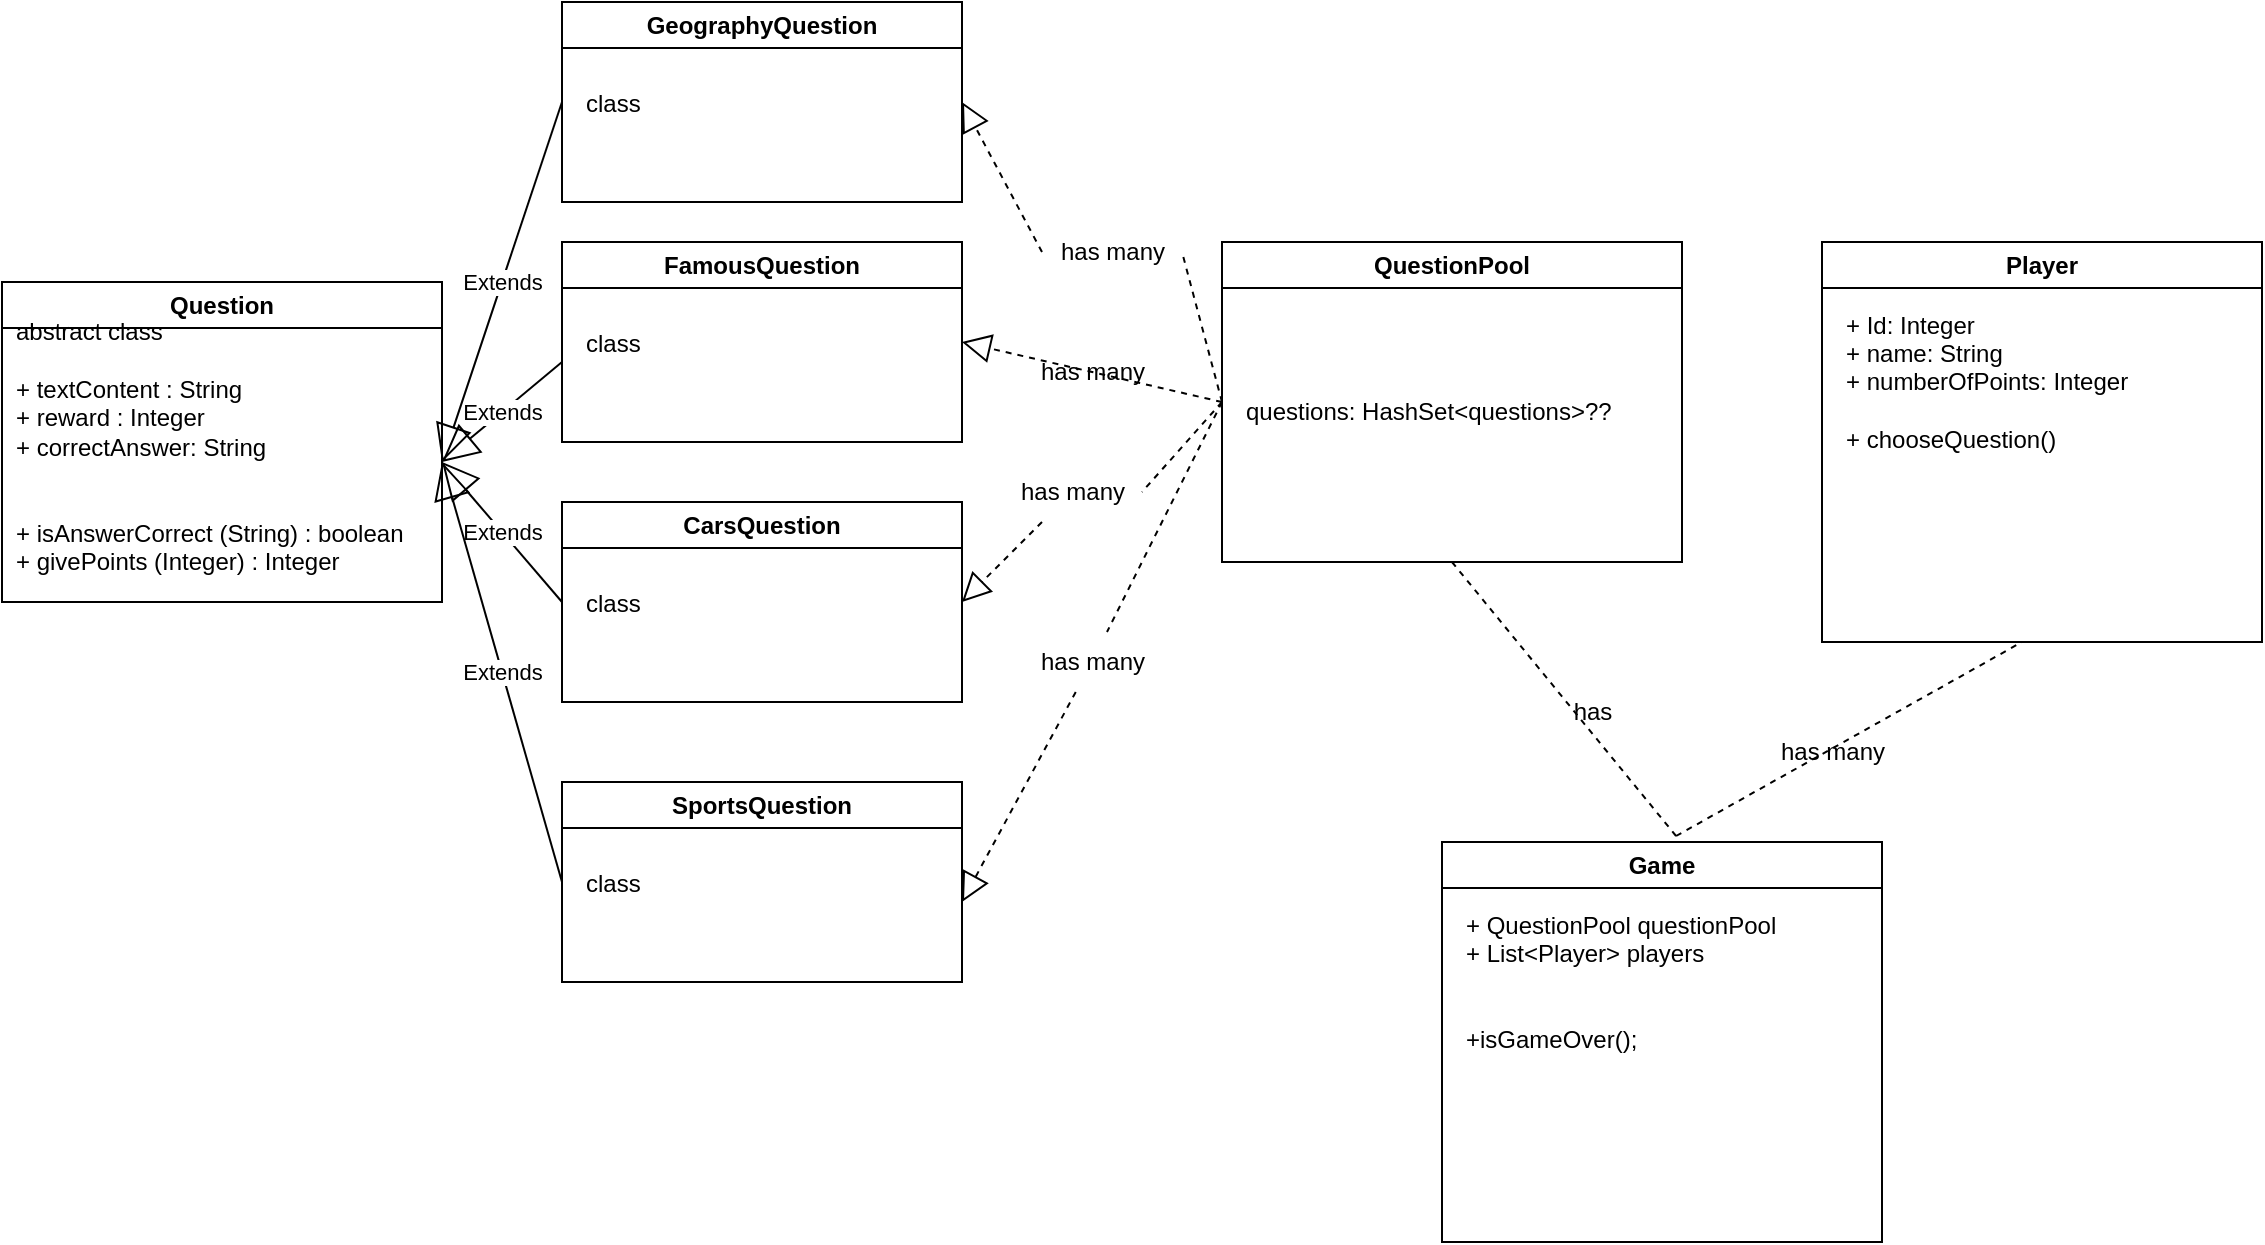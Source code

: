 <mxfile version="20.2.3" type="github">
  <diagram id="AeE6Nd4IQf6WGozorrTW" name="Strona-1">
    <mxGraphModel dx="2310" dy="707" grid="1" gridSize="10" guides="1" tooltips="1" connect="1" arrows="1" fold="1" page="1" pageScale="1" pageWidth="827" pageHeight="1169" math="0" shadow="0">
      <root>
        <mxCell id="0" />
        <mxCell id="1" parent="0" />
        <mxCell id="wFr8V85VXoPT2cil2DmJ-18" value="Question" style="swimlane;whiteSpace=wrap;html=1;" parent="1" vertex="1">
          <mxGeometry x="-110" y="300" width="220" height="160" as="geometry" />
        </mxCell>
        <mxCell id="wFr8V85VXoPT2cil2DmJ-19" value="&lt;div&gt;&lt;br&gt;&lt;/div&gt;&lt;div&gt;abstract class&lt;br&gt;&lt;/div&gt;&lt;div&gt;&lt;br&gt;&lt;/div&gt;&lt;div&gt;+ textContent : String&lt;/div&gt;&lt;div&gt;+ reward : Integer&lt;/div&gt;&lt;div&gt;+ correctAnswer: String&lt;/div&gt;&lt;div&gt;&lt;br&gt;&lt;/div&gt;&lt;div&gt;&lt;br&gt;&lt;/div&gt;&lt;div&gt;+ isAnswerCorrect (String) : boolean&lt;/div&gt;&lt;div&gt;+ givePoints (Integer) : Integer&lt;br&gt;&lt;/div&gt;" style="text;html=1;align=left;verticalAlign=middle;resizable=0;points=[];autosize=1;strokeColor=none;fillColor=none;" parent="wFr8V85VXoPT2cil2DmJ-18" vertex="1">
          <mxGeometry x="5" y="-5" width="210" height="160" as="geometry" />
        </mxCell>
        <mxCell id="wFr8V85VXoPT2cil2DmJ-20" value="Player" style="swimlane;whiteSpace=wrap;html=1;" parent="1" vertex="1">
          <mxGeometry x="800" y="280" width="220" height="200" as="geometry" />
        </mxCell>
        <mxCell id="wFr8V85VXoPT2cil2DmJ-21" value="+ Id: Integer&lt;br&gt;+ name: String&lt;br&gt;&lt;div&gt;+ numberOfPoints: Integer&lt;/div&gt;&lt;div&gt;&lt;br&gt;&lt;/div&gt;&lt;div&gt;+ chooseQuestion()&lt;br&gt;&lt;/div&gt;" style="text;html=1;align=left;verticalAlign=middle;resizable=0;points=[];autosize=1;strokeColor=none;fillColor=none;" parent="wFr8V85VXoPT2cil2DmJ-20" vertex="1">
          <mxGeometry x="10" y="25" width="160" height="90" as="geometry" />
        </mxCell>
        <mxCell id="Sc2ZBp0-1doToBb72kau-2" value="GeographyQuestion" style="swimlane;whiteSpace=wrap;html=1;" vertex="1" parent="1">
          <mxGeometry x="170" y="160" width="200" height="100" as="geometry" />
        </mxCell>
        <mxCell id="Sc2ZBp0-1doToBb72kau-3" value="&lt;div&gt;class&lt;br&gt;&lt;/div&gt;&lt;div&gt;&lt;br&gt;&lt;/div&gt;&lt;div&gt;&amp;nbsp;&lt;br&gt;&lt;/div&gt;" style="text;html=1;align=left;verticalAlign=middle;resizable=0;points=[];autosize=1;strokeColor=none;fillColor=none;" vertex="1" parent="Sc2ZBp0-1doToBb72kau-2">
          <mxGeometry x="10" y="35" width="50" height="60" as="geometry" />
        </mxCell>
        <mxCell id="Sc2ZBp0-1doToBb72kau-4" value="FamousQuestion" style="swimlane;whiteSpace=wrap;html=1;" vertex="1" parent="1">
          <mxGeometry x="170" y="280" width="200" height="100" as="geometry" />
        </mxCell>
        <mxCell id="Sc2ZBp0-1doToBb72kau-5" value="&lt;div&gt;class&lt;br&gt;&lt;/div&gt;&lt;div&gt;&lt;br&gt;&lt;/div&gt;&lt;div&gt;&amp;nbsp;&lt;br&gt;&lt;/div&gt;" style="text;html=1;align=left;verticalAlign=middle;resizable=0;points=[];autosize=1;strokeColor=none;fillColor=none;" vertex="1" parent="Sc2ZBp0-1doToBb72kau-4">
          <mxGeometry x="10" y="35" width="50" height="60" as="geometry" />
        </mxCell>
        <mxCell id="Sc2ZBp0-1doToBb72kau-6" value="CarsQuestion" style="swimlane;whiteSpace=wrap;html=1;" vertex="1" parent="1">
          <mxGeometry x="170" y="410" width="200" height="100" as="geometry" />
        </mxCell>
        <mxCell id="Sc2ZBp0-1doToBb72kau-7" value="&lt;div&gt;class&lt;br&gt;&lt;/div&gt;&lt;div&gt;&lt;br&gt;&lt;/div&gt;&lt;div&gt;&amp;nbsp;&lt;br&gt;&lt;/div&gt;" style="text;html=1;align=left;verticalAlign=middle;resizable=0;points=[];autosize=1;strokeColor=none;fillColor=none;" vertex="1" parent="Sc2ZBp0-1doToBb72kau-6">
          <mxGeometry x="10" y="35" width="50" height="60" as="geometry" />
        </mxCell>
        <mxCell id="Sc2ZBp0-1doToBb72kau-8" value="SportsQuestion" style="swimlane;whiteSpace=wrap;html=1;startSize=23;" vertex="1" parent="1">
          <mxGeometry x="170" y="550" width="200" height="100" as="geometry" />
        </mxCell>
        <mxCell id="Sc2ZBp0-1doToBb72kau-9" value="&lt;div&gt;class&lt;br&gt;&lt;/div&gt;&lt;div&gt;&lt;br&gt;&lt;/div&gt;&lt;div&gt;&amp;nbsp;&lt;br&gt;&lt;/div&gt;" style="text;html=1;align=left;verticalAlign=middle;resizable=0;points=[];autosize=1;strokeColor=none;fillColor=none;" vertex="1" parent="Sc2ZBp0-1doToBb72kau-8">
          <mxGeometry x="10" y="35" width="50" height="60" as="geometry" />
        </mxCell>
        <mxCell id="Sc2ZBp0-1doToBb72kau-10" value="QuestionPool" style="swimlane;whiteSpace=wrap;html=1;" vertex="1" parent="1">
          <mxGeometry x="500" y="280" width="230" height="160" as="geometry" />
        </mxCell>
        <mxCell id="Sc2ZBp0-1doToBb72kau-11" value="questions: HashSet&amp;lt;questions&amp;gt;??" style="text;html=1;align=left;verticalAlign=middle;resizable=0;points=[];autosize=1;strokeColor=none;fillColor=none;" vertex="1" parent="Sc2ZBp0-1doToBb72kau-10">
          <mxGeometry x="10" y="70" width="200" height="30" as="geometry" />
        </mxCell>
        <mxCell id="Sc2ZBp0-1doToBb72kau-13" value="" style="endArrow=block;dashed=1;endFill=0;endSize=12;html=1;rounded=0;entryX=1;entryY=0.5;entryDx=0;entryDy=0;exitX=0;exitY=0.5;exitDx=0;exitDy=0;startArrow=none;" edge="1" parent="1" source="Sc2ZBp0-1doToBb72kau-15" target="Sc2ZBp0-1doToBb72kau-2">
          <mxGeometry width="160" relative="1" as="geometry">
            <mxPoint x="490" y="360" as="sourcePoint" />
            <mxPoint x="630" y="350" as="targetPoint" />
          </mxGeometry>
        </mxCell>
        <mxCell id="Sc2ZBp0-1doToBb72kau-15" value="has many" style="text;html=1;align=center;verticalAlign=middle;resizable=0;points=[];autosize=1;strokeColor=none;fillColor=none;" vertex="1" parent="1">
          <mxGeometry x="410" y="270" width="70" height="30" as="geometry" />
        </mxCell>
        <mxCell id="Sc2ZBp0-1doToBb72kau-16" value="" style="endArrow=none;dashed=1;endFill=0;endSize=12;html=1;rounded=0;entryX=1;entryY=0.5;entryDx=0;entryDy=0;exitX=0;exitY=0.5;exitDx=0;exitDy=0;" edge="1" parent="1" source="Sc2ZBp0-1doToBb72kau-10" target="Sc2ZBp0-1doToBb72kau-15">
          <mxGeometry width="160" relative="1" as="geometry">
            <mxPoint x="500" y="360" as="sourcePoint" />
            <mxPoint x="370" y="210" as="targetPoint" />
          </mxGeometry>
        </mxCell>
        <mxCell id="Sc2ZBp0-1doToBb72kau-20" value="" style="endArrow=block;dashed=1;endFill=0;endSize=12;html=1;rounded=0;entryX=1;entryY=0.5;entryDx=0;entryDy=0;startArrow=none;" edge="1" parent="1" target="Sc2ZBp0-1doToBb72kau-4">
          <mxGeometry width="160" relative="1" as="geometry">
            <mxPoint x="500" y="360" as="sourcePoint" />
            <mxPoint x="380" y="220" as="targetPoint" />
          </mxGeometry>
        </mxCell>
        <mxCell id="Sc2ZBp0-1doToBb72kau-21" value="" style="endArrow=block;dashed=1;endFill=0;endSize=12;html=1;rounded=0;entryX=1;entryY=0.5;entryDx=0;entryDy=0;startArrow=none;" edge="1" parent="1" source="Sc2ZBp0-1doToBb72kau-24" target="Sc2ZBp0-1doToBb72kau-6">
          <mxGeometry width="160" relative="1" as="geometry">
            <mxPoint x="500" y="360" as="sourcePoint" />
            <mxPoint x="380" y="220" as="targetPoint" />
          </mxGeometry>
        </mxCell>
        <mxCell id="Sc2ZBp0-1doToBb72kau-22" value="" style="endArrow=block;dashed=1;endFill=0;endSize=12;html=1;rounded=0;startArrow=none;" edge="1" parent="1" source="Sc2ZBp0-1doToBb72kau-26">
          <mxGeometry width="160" relative="1" as="geometry">
            <mxPoint x="500" y="360" as="sourcePoint" />
            <mxPoint x="370" y="610" as="targetPoint" />
          </mxGeometry>
        </mxCell>
        <mxCell id="Sc2ZBp0-1doToBb72kau-23" value="has many" style="text;html=1;align=center;verticalAlign=middle;resizable=0;points=[];autosize=1;strokeColor=none;fillColor=none;" vertex="1" parent="1">
          <mxGeometry x="400" y="330" width="70" height="30" as="geometry" />
        </mxCell>
        <mxCell id="Sc2ZBp0-1doToBb72kau-24" value="has many" style="text;html=1;align=center;verticalAlign=middle;resizable=0;points=[];autosize=1;strokeColor=none;fillColor=none;" vertex="1" parent="1">
          <mxGeometry x="390" y="390" width="70" height="30" as="geometry" />
        </mxCell>
        <mxCell id="Sc2ZBp0-1doToBb72kau-25" value="" style="endArrow=none;dashed=1;endFill=0;endSize=12;html=1;rounded=0;entryX=1;entryY=0.5;entryDx=0;entryDy=0;startArrow=none;" edge="1" parent="1" target="Sc2ZBp0-1doToBb72kau-24">
          <mxGeometry width="160" relative="1" as="geometry">
            <mxPoint x="500" y="360" as="sourcePoint" />
            <mxPoint x="370" y="460" as="targetPoint" />
          </mxGeometry>
        </mxCell>
        <mxCell id="Sc2ZBp0-1doToBb72kau-26" value="has many" style="text;html=1;align=center;verticalAlign=middle;resizable=0;points=[];autosize=1;strokeColor=none;fillColor=none;" vertex="1" parent="1">
          <mxGeometry x="400" y="475" width="70" height="30" as="geometry" />
        </mxCell>
        <mxCell id="Sc2ZBp0-1doToBb72kau-27" value="" style="endArrow=none;dashed=1;endFill=0;endSize=12;html=1;rounded=0;startArrow=none;" edge="1" parent="1" target="Sc2ZBp0-1doToBb72kau-26">
          <mxGeometry width="160" relative="1" as="geometry">
            <mxPoint x="500" y="360" as="sourcePoint" />
            <mxPoint x="370" y="610" as="targetPoint" />
          </mxGeometry>
        </mxCell>
        <mxCell id="Sc2ZBp0-1doToBb72kau-28" value="Extends" style="endArrow=block;endSize=16;endFill=0;html=1;rounded=0;exitX=0;exitY=0.5;exitDx=0;exitDy=0;" edge="1" parent="1" source="Sc2ZBp0-1doToBb72kau-2">
          <mxGeometry width="160" relative="1" as="geometry">
            <mxPoint x="70" y="420" as="sourcePoint" />
            <mxPoint x="110" y="390" as="targetPoint" />
          </mxGeometry>
        </mxCell>
        <mxCell id="Sc2ZBp0-1doToBb72kau-29" value="Extends" style="endArrow=block;endSize=16;endFill=0;html=1;rounded=0;" edge="1" parent="1">
          <mxGeometry width="160" relative="1" as="geometry">
            <mxPoint x="170" y="340" as="sourcePoint" />
            <mxPoint x="110" y="390" as="targetPoint" />
          </mxGeometry>
        </mxCell>
        <mxCell id="Sc2ZBp0-1doToBb72kau-32" value="Extends" style="endArrow=block;endSize=16;endFill=0;html=1;rounded=0;exitX=0;exitY=0.5;exitDx=0;exitDy=0;" edge="1" parent="1" source="Sc2ZBp0-1doToBb72kau-6">
          <mxGeometry width="160" relative="1" as="geometry">
            <mxPoint x="170" y="340" as="sourcePoint" />
            <mxPoint x="110" y="390" as="targetPoint" />
          </mxGeometry>
        </mxCell>
        <mxCell id="Sc2ZBp0-1doToBb72kau-33" value="Extends" style="endArrow=block;endSize=16;endFill=0;html=1;rounded=0;exitX=0;exitY=0.5;exitDx=0;exitDy=0;" edge="1" parent="1" source="Sc2ZBp0-1doToBb72kau-8">
          <mxGeometry width="160" relative="1" as="geometry">
            <mxPoint x="170" y="340" as="sourcePoint" />
            <mxPoint x="110" y="390" as="targetPoint" />
          </mxGeometry>
        </mxCell>
        <mxCell id="Sc2ZBp0-1doToBb72kau-35" value="Game" style="swimlane;whiteSpace=wrap;html=1;" vertex="1" parent="1">
          <mxGeometry x="610" y="580" width="220" height="200" as="geometry" />
        </mxCell>
        <mxCell id="Sc2ZBp0-1doToBb72kau-36" value="&lt;div&gt;+ QuestionPool questionPool&lt;/div&gt;&lt;div&gt;+ List&amp;lt;Player&amp;gt; players&lt;/div&gt;&lt;div&gt;&lt;br&gt;&lt;/div&gt;&lt;div&gt;&lt;br&gt;&lt;/div&gt;&lt;div&gt;+isGameOver();&lt;br&gt;&lt;/div&gt;" style="text;html=1;align=left;verticalAlign=middle;resizable=0;points=[];autosize=1;strokeColor=none;fillColor=none;" vertex="1" parent="Sc2ZBp0-1doToBb72kau-35">
          <mxGeometry x="10" y="25" width="170" height="90" as="geometry" />
        </mxCell>
        <mxCell id="Sc2ZBp0-1doToBb72kau-37" value="" style="endArrow=none;dashed=1;endFill=0;endSize=12;html=1;rounded=0;startArrow=none;exitX=0.532;exitY=-0.015;exitDx=0;exitDy=0;exitPerimeter=0;" edge="1" parent="1" source="Sc2ZBp0-1doToBb72kau-35">
          <mxGeometry width="160" relative="1" as="geometry">
            <mxPoint x="577.5" y="570" as="sourcePoint" />
            <mxPoint x="900" y="480" as="targetPoint" />
          </mxGeometry>
        </mxCell>
        <mxCell id="Sc2ZBp0-1doToBb72kau-38" value="has many" style="text;html=1;align=center;verticalAlign=middle;resizable=0;points=[];autosize=1;strokeColor=none;fillColor=none;" vertex="1" parent="1">
          <mxGeometry x="770" y="520" width="70" height="30" as="geometry" />
        </mxCell>
        <mxCell id="Sc2ZBp0-1doToBb72kau-39" value="" style="endArrow=none;dashed=1;endFill=0;endSize=12;html=1;rounded=0;startArrow=none;exitX=0.532;exitY=-0.015;exitDx=0;exitDy=0;exitPerimeter=0;entryX=0.5;entryY=1;entryDx=0;entryDy=0;" edge="1" parent="1" source="Sc2ZBp0-1doToBb72kau-35" target="Sc2ZBp0-1doToBb72kau-10">
          <mxGeometry width="160" relative="1" as="geometry">
            <mxPoint x="577.5" y="570" as="sourcePoint" />
            <mxPoint x="900" y="480" as="targetPoint" />
          </mxGeometry>
        </mxCell>
        <mxCell id="Sc2ZBp0-1doToBb72kau-40" value="has" style="text;html=1;align=center;verticalAlign=middle;resizable=0;points=[];autosize=1;strokeColor=none;fillColor=none;" vertex="1" parent="1">
          <mxGeometry x="665" y="500" width="40" height="30" as="geometry" />
        </mxCell>
      </root>
    </mxGraphModel>
  </diagram>
</mxfile>
